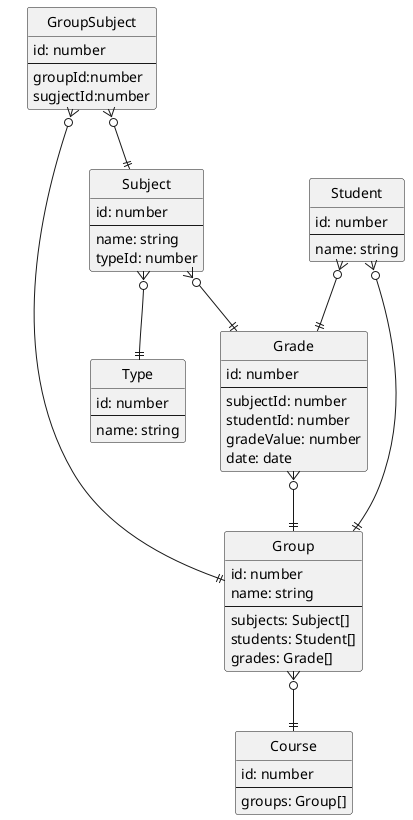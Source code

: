 
@startuml GradesServer
 hide circle

entity Course{
    id: number
    --
    groups: Group[]
}

entity Group{
    id: number
    name: string
    --
    subjects: Subject[]
    students: Student[]
    grades: Grade[]
}
entity GroupSubject{
    id: number
    --
    groupId:number
    sugjectId:number
    ' subjects: Subject[]
    ' students: Student[]
    ' grades: Grade[]
}
entity Subject{
    id: number
    --
    name: string
    typeId: number
}
entity Type{
    id: number
    --
    name: string
    ' type: string
}

entity Student{
    id: number
    --
    name: string
}

' entity Grade{
'     id: number
'     --
'     subjectId: number
'     studentId: number
'     gradeValue: number
' }
entity Grade{
    id: number
    --
    subjectId: number
    studentId: number
    gradeValue: number
    date: date
}
Group }o--|| Course
GroupSubject }o--|| Group
GroupSubject }o--|| Subject
Subject }o--|| Type
' Subject }o--|| Group
Student }o--|| Group
Grade }o--|| Group
Student }o--|| Grade
Subject }o--|| Grade
@enduml